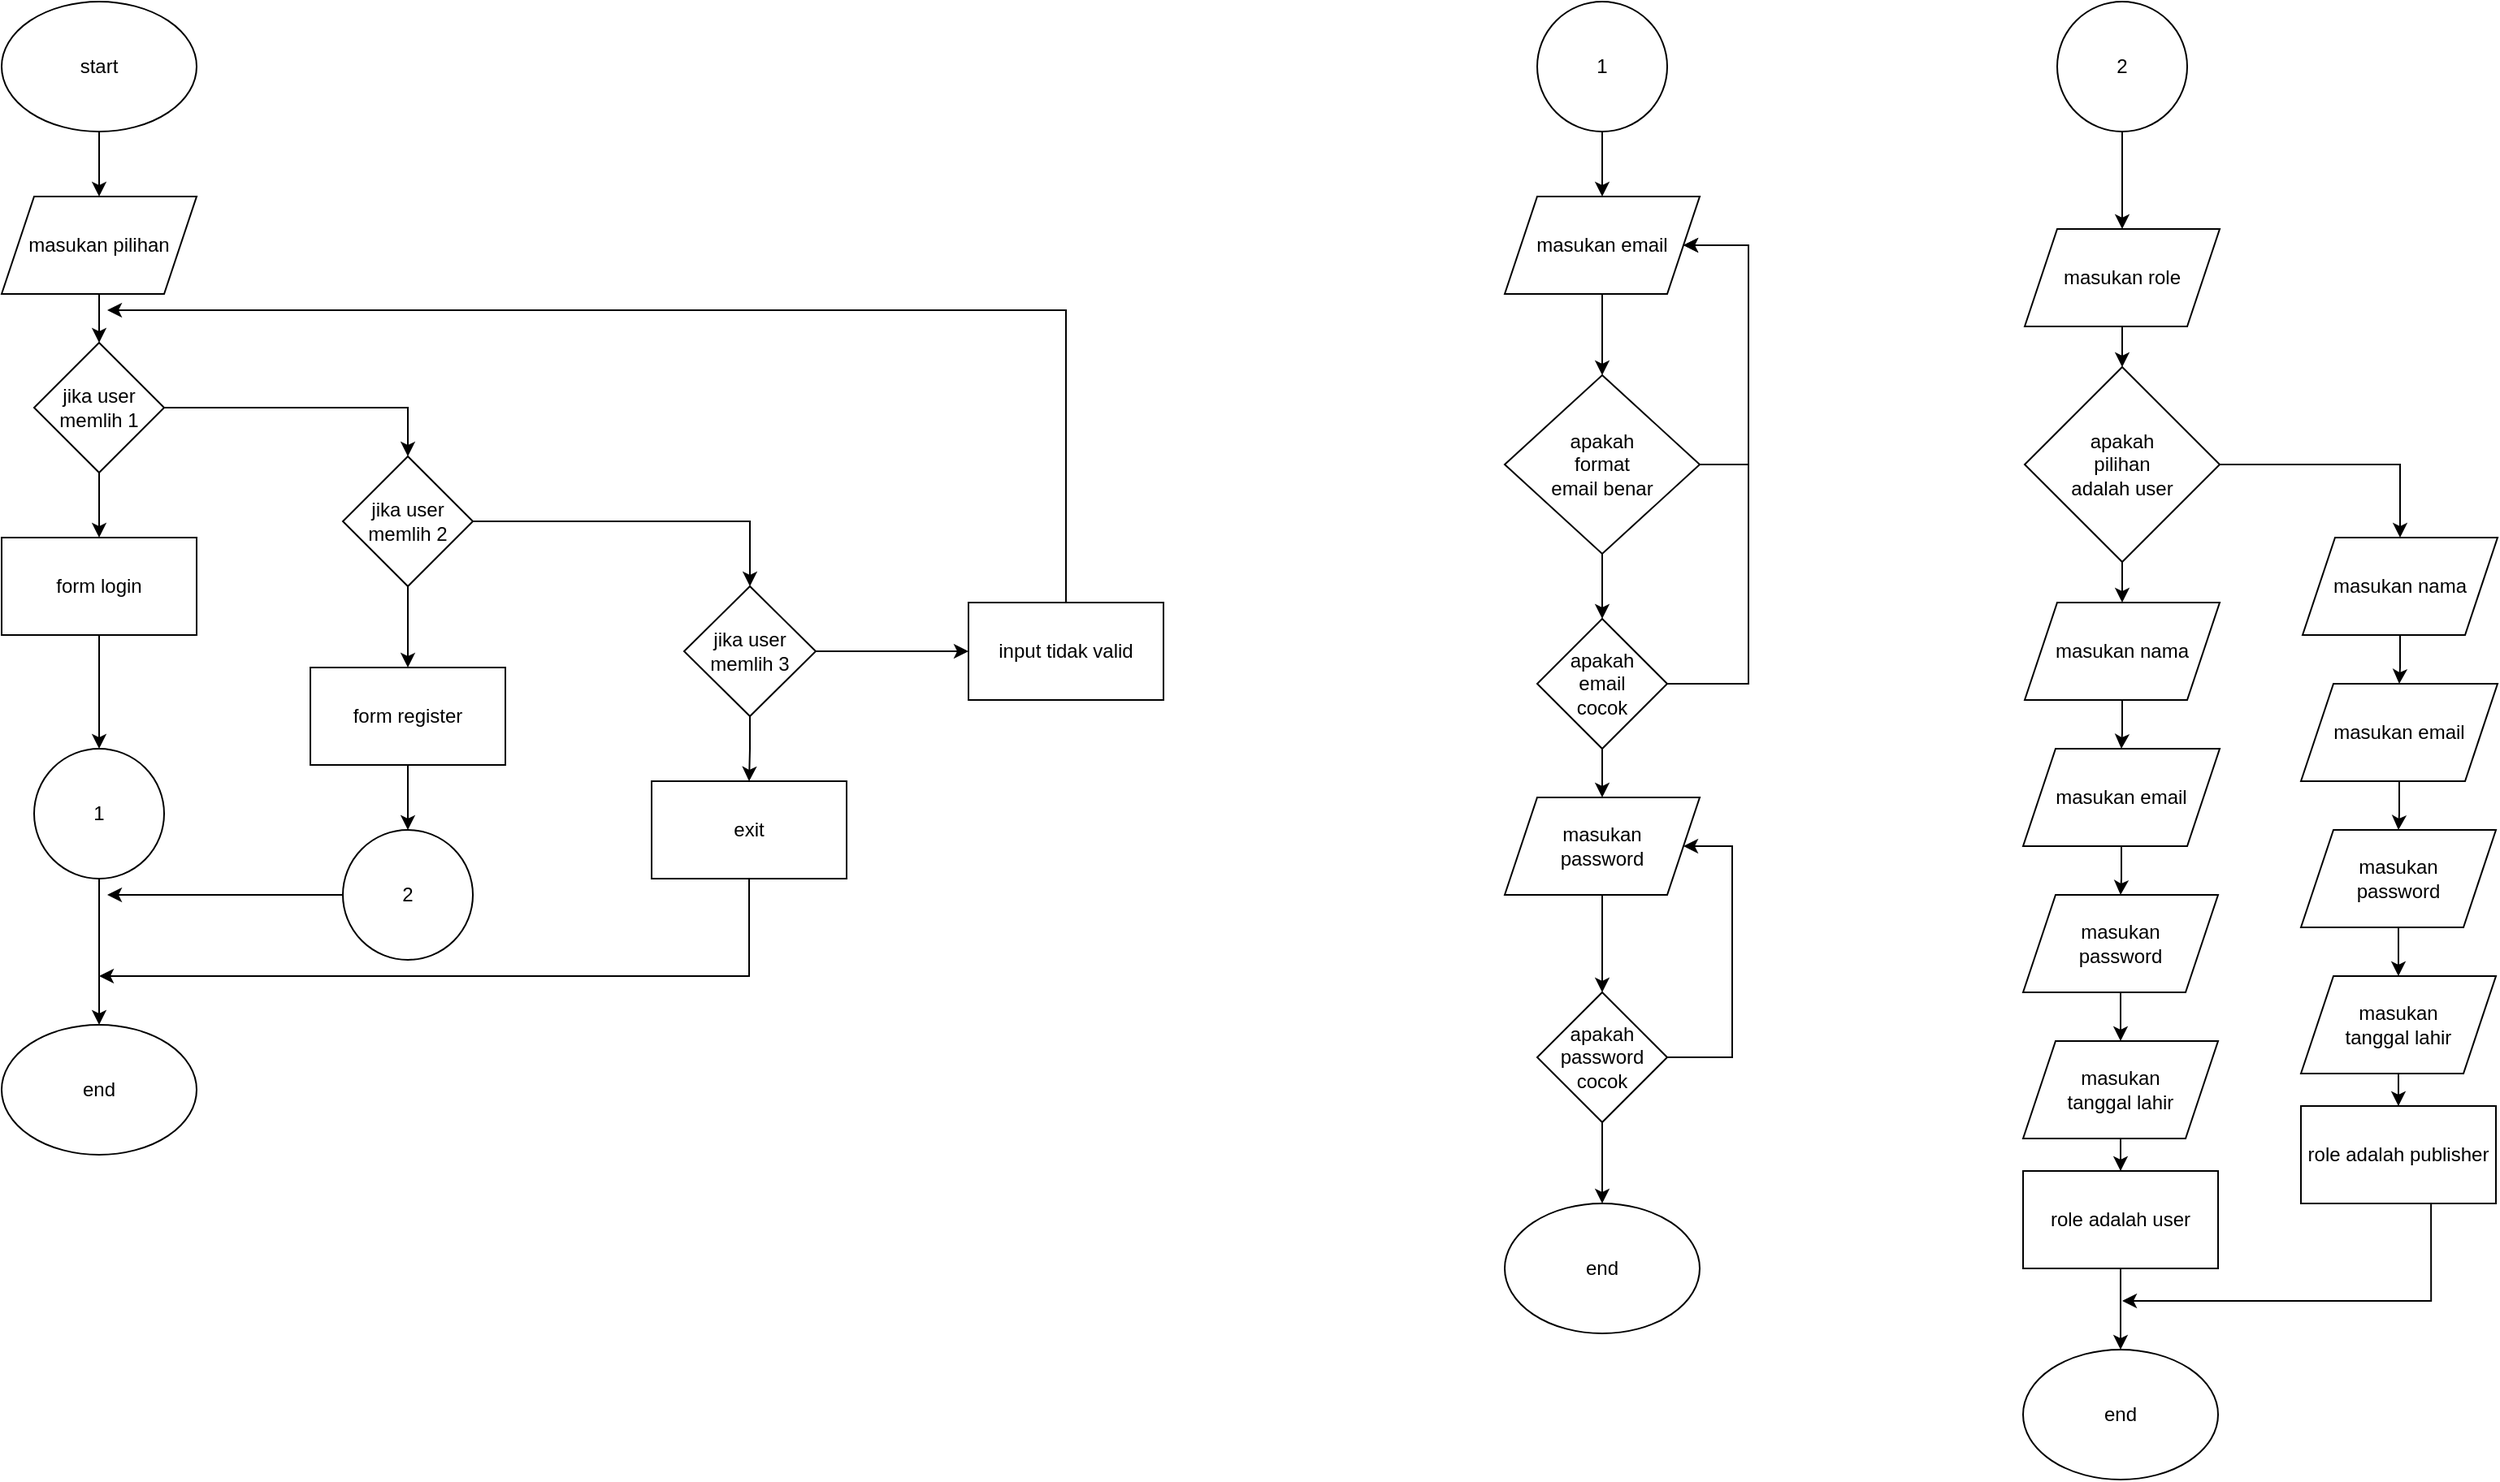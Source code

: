 <mxfile version="22.1.18" type="github">
  <diagram name="Halaman-1" id="ISQmBgXdDilXk5E5Z7M0">
    <mxGraphModel dx="1091" dy="572" grid="1" gridSize="10" guides="1" tooltips="1" connect="1" arrows="1" fold="1" page="1" pageScale="1" pageWidth="850" pageHeight="1100" math="0" shadow="0">
      <root>
        <mxCell id="0" />
        <mxCell id="1" parent="0" />
        <mxCell id="-qjQuMRM3rRMsk-8Ruoa-5" style="edgeStyle=orthogonalEdgeStyle;rounded=0;orthogonalLoop=1;jettySize=auto;html=1;" parent="1" source="-qjQuMRM3rRMsk-8Ruoa-1" target="-qjQuMRM3rRMsk-8Ruoa-4" edge="1">
          <mxGeometry relative="1" as="geometry" />
        </mxCell>
        <mxCell id="-qjQuMRM3rRMsk-8Ruoa-1" value="start" style="ellipse;whiteSpace=wrap;html=1;" parent="1" vertex="1">
          <mxGeometry x="365" y="20" width="120" height="80" as="geometry" />
        </mxCell>
        <mxCell id="-qjQuMRM3rRMsk-8Ruoa-9" style="edgeStyle=orthogonalEdgeStyle;rounded=0;orthogonalLoop=1;jettySize=auto;html=1;" parent="1" source="-qjQuMRM3rRMsk-8Ruoa-2" target="-qjQuMRM3rRMsk-8Ruoa-8" edge="1">
          <mxGeometry relative="1" as="geometry" />
        </mxCell>
        <mxCell id="-qjQuMRM3rRMsk-8Ruoa-15" style="edgeStyle=orthogonalEdgeStyle;rounded=0;orthogonalLoop=1;jettySize=auto;html=1;entryX=0.5;entryY=0;entryDx=0;entryDy=0;" parent="1" source="-qjQuMRM3rRMsk-8Ruoa-2" target="-qjQuMRM3rRMsk-8Ruoa-13" edge="1">
          <mxGeometry relative="1" as="geometry" />
        </mxCell>
        <mxCell id="-qjQuMRM3rRMsk-8Ruoa-2" value="jika user memlih 1" style="rhombus;whiteSpace=wrap;html=1;" parent="1" vertex="1">
          <mxGeometry x="385" y="230" width="80" height="80" as="geometry" />
        </mxCell>
        <mxCell id="-qjQuMRM3rRMsk-8Ruoa-6" style="edgeStyle=orthogonalEdgeStyle;rounded=0;orthogonalLoop=1;jettySize=auto;html=1;" parent="1" source="-qjQuMRM3rRMsk-8Ruoa-4" target="-qjQuMRM3rRMsk-8Ruoa-2" edge="1">
          <mxGeometry relative="1" as="geometry" />
        </mxCell>
        <mxCell id="-qjQuMRM3rRMsk-8Ruoa-4" value="masukan pilihan" style="shape=parallelogram;perimeter=parallelogramPerimeter;whiteSpace=wrap;html=1;fixedSize=1;" parent="1" vertex="1">
          <mxGeometry x="365" y="140" width="120" height="60" as="geometry" />
        </mxCell>
        <mxCell id="-qjQuMRM3rRMsk-8Ruoa-28" style="edgeStyle=orthogonalEdgeStyle;rounded=0;orthogonalLoop=1;jettySize=auto;html=1;entryX=0.5;entryY=0;entryDx=0;entryDy=0;" parent="1" source="-qjQuMRM3rRMsk-8Ruoa-8" target="-qjQuMRM3rRMsk-8Ruoa-27" edge="1">
          <mxGeometry relative="1" as="geometry" />
        </mxCell>
        <mxCell id="-qjQuMRM3rRMsk-8Ruoa-8" value="form login" style="rounded=0;whiteSpace=wrap;html=1;" parent="1" vertex="1">
          <mxGeometry x="365" y="350" width="120" height="60" as="geometry" />
        </mxCell>
        <mxCell id="-qjQuMRM3rRMsk-8Ruoa-31" style="edgeStyle=orthogonalEdgeStyle;rounded=0;orthogonalLoop=1;jettySize=auto;html=1;" parent="1" source="-qjQuMRM3rRMsk-8Ruoa-10" target="-qjQuMRM3rRMsk-8Ruoa-30" edge="1">
          <mxGeometry relative="1" as="geometry" />
        </mxCell>
        <mxCell id="-qjQuMRM3rRMsk-8Ruoa-10" value="form register" style="rounded=0;whiteSpace=wrap;html=1;" parent="1" vertex="1">
          <mxGeometry x="555" y="430" width="120" height="60" as="geometry" />
        </mxCell>
        <mxCell id="-qjQuMRM3rRMsk-8Ruoa-33" style="edgeStyle=orthogonalEdgeStyle;rounded=0;orthogonalLoop=1;jettySize=auto;html=1;exitX=0.5;exitY=1;exitDx=0;exitDy=0;" parent="1" source="-qjQuMRM3rRMsk-8Ruoa-11" edge="1">
          <mxGeometry relative="1" as="geometry">
            <mxPoint x="425" y="620" as="targetPoint" />
            <mxPoint x="855.0" y="560" as="sourcePoint" />
            <Array as="points">
              <mxPoint x="825" y="620" />
            </Array>
          </mxGeometry>
        </mxCell>
        <mxCell id="-qjQuMRM3rRMsk-8Ruoa-11" value="exit" style="rounded=0;whiteSpace=wrap;html=1;" parent="1" vertex="1">
          <mxGeometry x="765" y="500" width="120" height="60" as="geometry" />
        </mxCell>
        <mxCell id="-qjQuMRM3rRMsk-8Ruoa-26" style="edgeStyle=orthogonalEdgeStyle;rounded=0;orthogonalLoop=1;jettySize=auto;html=1;" parent="1" source="-qjQuMRM3rRMsk-8Ruoa-12" edge="1">
          <mxGeometry relative="1" as="geometry">
            <mxPoint x="430" y="210" as="targetPoint" />
            <Array as="points">
              <mxPoint x="1020" y="210" />
            </Array>
          </mxGeometry>
        </mxCell>
        <mxCell id="-qjQuMRM3rRMsk-8Ruoa-12" value="input tidak valid" style="rounded=0;whiteSpace=wrap;html=1;" parent="1" vertex="1">
          <mxGeometry x="960" y="390" width="120" height="60" as="geometry" />
        </mxCell>
        <mxCell id="-qjQuMRM3rRMsk-8Ruoa-16" style="edgeStyle=orthogonalEdgeStyle;rounded=0;orthogonalLoop=1;jettySize=auto;html=1;entryX=0.5;entryY=0;entryDx=0;entryDy=0;" parent="1" source="-qjQuMRM3rRMsk-8Ruoa-13" target="-qjQuMRM3rRMsk-8Ruoa-10" edge="1">
          <mxGeometry relative="1" as="geometry" />
        </mxCell>
        <mxCell id="-qjQuMRM3rRMsk-8Ruoa-17" style="edgeStyle=orthogonalEdgeStyle;rounded=0;orthogonalLoop=1;jettySize=auto;html=1;entryX=0.5;entryY=0;entryDx=0;entryDy=0;" parent="1" source="-qjQuMRM3rRMsk-8Ruoa-13" target="-qjQuMRM3rRMsk-8Ruoa-14" edge="1">
          <mxGeometry relative="1" as="geometry" />
        </mxCell>
        <mxCell id="-qjQuMRM3rRMsk-8Ruoa-13" value="jika user memlih 2" style="rhombus;whiteSpace=wrap;html=1;" parent="1" vertex="1">
          <mxGeometry x="575" y="300" width="80" height="80" as="geometry" />
        </mxCell>
        <mxCell id="-qjQuMRM3rRMsk-8Ruoa-18" style="edgeStyle=orthogonalEdgeStyle;rounded=0;orthogonalLoop=1;jettySize=auto;html=1;" parent="1" source="-qjQuMRM3rRMsk-8Ruoa-14" target="-qjQuMRM3rRMsk-8Ruoa-12" edge="1">
          <mxGeometry relative="1" as="geometry" />
        </mxCell>
        <mxCell id="-qjQuMRM3rRMsk-8Ruoa-19" style="edgeStyle=orthogonalEdgeStyle;rounded=0;orthogonalLoop=1;jettySize=auto;html=1;entryX=0.5;entryY=0;entryDx=0;entryDy=0;" parent="1" source="-qjQuMRM3rRMsk-8Ruoa-14" target="-qjQuMRM3rRMsk-8Ruoa-11" edge="1">
          <mxGeometry relative="1" as="geometry" />
        </mxCell>
        <mxCell id="-qjQuMRM3rRMsk-8Ruoa-14" value="jika user memlih 3" style="rhombus;whiteSpace=wrap;html=1;" parent="1" vertex="1">
          <mxGeometry x="785" y="380" width="81" height="80" as="geometry" />
        </mxCell>
        <mxCell id="-qjQuMRM3rRMsk-8Ruoa-20" value="end" style="ellipse;whiteSpace=wrap;html=1;" parent="1" vertex="1">
          <mxGeometry x="365" y="650" width="120" height="80" as="geometry" />
        </mxCell>
        <mxCell id="-qjQuMRM3rRMsk-8Ruoa-29" style="edgeStyle=orthogonalEdgeStyle;rounded=0;orthogonalLoop=1;jettySize=auto;html=1;" parent="1" source="-qjQuMRM3rRMsk-8Ruoa-27" target="-qjQuMRM3rRMsk-8Ruoa-20" edge="1">
          <mxGeometry relative="1" as="geometry" />
        </mxCell>
        <mxCell id="-qjQuMRM3rRMsk-8Ruoa-27" value="1" style="ellipse;whiteSpace=wrap;html=1;aspect=fixed;" parent="1" vertex="1">
          <mxGeometry x="385" y="480" width="80" height="80" as="geometry" />
        </mxCell>
        <mxCell id="-qjQuMRM3rRMsk-8Ruoa-32" style="edgeStyle=orthogonalEdgeStyle;rounded=0;orthogonalLoop=1;jettySize=auto;html=1;" parent="1" source="-qjQuMRM3rRMsk-8Ruoa-30" edge="1">
          <mxGeometry relative="1" as="geometry">
            <mxPoint x="430" y="570.0" as="targetPoint" />
          </mxGeometry>
        </mxCell>
        <mxCell id="-qjQuMRM3rRMsk-8Ruoa-30" value="2" style="ellipse;whiteSpace=wrap;html=1;aspect=fixed;" parent="1" vertex="1">
          <mxGeometry x="575" y="530" width="80" height="80" as="geometry" />
        </mxCell>
        <mxCell id="qj6eRVLFwsN512XqwuFE-3" style="edgeStyle=orthogonalEdgeStyle;rounded=0;orthogonalLoop=1;jettySize=auto;html=1;" edge="1" parent="1" source="qj6eRVLFwsN512XqwuFE-1" target="qj6eRVLFwsN512XqwuFE-2">
          <mxGeometry relative="1" as="geometry" />
        </mxCell>
        <mxCell id="qj6eRVLFwsN512XqwuFE-1" value="1" style="ellipse;whiteSpace=wrap;html=1;aspect=fixed;" vertex="1" parent="1">
          <mxGeometry x="1310" y="20" width="80" height="80" as="geometry" />
        </mxCell>
        <mxCell id="qj6eRVLFwsN512XqwuFE-9" style="edgeStyle=orthogonalEdgeStyle;rounded=0;orthogonalLoop=1;jettySize=auto;html=1;" edge="1" parent="1" source="qj6eRVLFwsN512XqwuFE-2" target="qj6eRVLFwsN512XqwuFE-8">
          <mxGeometry relative="1" as="geometry" />
        </mxCell>
        <mxCell id="qj6eRVLFwsN512XqwuFE-2" value="masukan email" style="shape=parallelogram;perimeter=parallelogramPerimeter;whiteSpace=wrap;html=1;fixedSize=1;" vertex="1" parent="1">
          <mxGeometry x="1290" y="140" width="120" height="60" as="geometry" />
        </mxCell>
        <mxCell id="qj6eRVLFwsN512XqwuFE-14" style="edgeStyle=orthogonalEdgeStyle;rounded=0;orthogonalLoop=1;jettySize=auto;html=1;entryX=0.5;entryY=0;entryDx=0;entryDy=0;" edge="1" parent="1" source="qj6eRVLFwsN512XqwuFE-8" target="qj6eRVLFwsN512XqwuFE-13">
          <mxGeometry relative="1" as="geometry" />
        </mxCell>
        <mxCell id="qj6eRVLFwsN512XqwuFE-15" style="edgeStyle=orthogonalEdgeStyle;rounded=0;orthogonalLoop=1;jettySize=auto;html=1;entryX=1;entryY=0.5;entryDx=0;entryDy=0;" edge="1" parent="1" source="qj6eRVLFwsN512XqwuFE-8" target="qj6eRVLFwsN512XqwuFE-2">
          <mxGeometry relative="1" as="geometry">
            <Array as="points">
              <mxPoint x="1440" y="305" />
              <mxPoint x="1440" y="170" />
            </Array>
          </mxGeometry>
        </mxCell>
        <mxCell id="qj6eRVLFwsN512XqwuFE-8" value="apakah &lt;br&gt;format &lt;br&gt;email benar" style="rhombus;whiteSpace=wrap;html=1;" vertex="1" parent="1">
          <mxGeometry x="1290" y="250" width="120" height="110" as="geometry" />
        </mxCell>
        <mxCell id="qj6eRVLFwsN512XqwuFE-17" style="edgeStyle=orthogonalEdgeStyle;rounded=0;orthogonalLoop=1;jettySize=auto;html=1;" edge="1" parent="1" source="qj6eRVLFwsN512XqwuFE-13" target="qj6eRVLFwsN512XqwuFE-16">
          <mxGeometry relative="1" as="geometry" />
        </mxCell>
        <mxCell id="qj6eRVLFwsN512XqwuFE-18" style="edgeStyle=orthogonalEdgeStyle;rounded=0;orthogonalLoop=1;jettySize=auto;html=1;entryX=1;entryY=0.5;entryDx=0;entryDy=0;" edge="1" parent="1" source="qj6eRVLFwsN512XqwuFE-13" target="qj6eRVLFwsN512XqwuFE-2">
          <mxGeometry relative="1" as="geometry">
            <Array as="points">
              <mxPoint x="1440" y="440" />
              <mxPoint x="1440" y="170" />
            </Array>
          </mxGeometry>
        </mxCell>
        <mxCell id="qj6eRVLFwsN512XqwuFE-13" value="apakah &lt;br&gt;email &lt;br&gt;cocok" style="rhombus;whiteSpace=wrap;html=1;" vertex="1" parent="1">
          <mxGeometry x="1310" y="400" width="80" height="80" as="geometry" />
        </mxCell>
        <mxCell id="qj6eRVLFwsN512XqwuFE-20" style="edgeStyle=orthogonalEdgeStyle;rounded=0;orthogonalLoop=1;jettySize=auto;html=1;" edge="1" parent="1" source="qj6eRVLFwsN512XqwuFE-16" target="qj6eRVLFwsN512XqwuFE-19">
          <mxGeometry relative="1" as="geometry" />
        </mxCell>
        <mxCell id="qj6eRVLFwsN512XqwuFE-16" value="masukan &lt;br&gt;password" style="shape=parallelogram;perimeter=parallelogramPerimeter;whiteSpace=wrap;html=1;fixedSize=1;" vertex="1" parent="1">
          <mxGeometry x="1290" y="510" width="120" height="60" as="geometry" />
        </mxCell>
        <mxCell id="qj6eRVLFwsN512XqwuFE-21" style="edgeStyle=orthogonalEdgeStyle;rounded=0;orthogonalLoop=1;jettySize=auto;html=1;entryX=1;entryY=0.5;entryDx=0;entryDy=0;" edge="1" parent="1" source="qj6eRVLFwsN512XqwuFE-19" target="qj6eRVLFwsN512XqwuFE-16">
          <mxGeometry relative="1" as="geometry">
            <Array as="points">
              <mxPoint x="1430" y="670" />
              <mxPoint x="1430" y="540" />
            </Array>
          </mxGeometry>
        </mxCell>
        <mxCell id="qj6eRVLFwsN512XqwuFE-23" style="edgeStyle=orthogonalEdgeStyle;rounded=0;orthogonalLoop=1;jettySize=auto;html=1;entryX=0.5;entryY=0;entryDx=0;entryDy=0;" edge="1" parent="1" source="qj6eRVLFwsN512XqwuFE-19" target="qj6eRVLFwsN512XqwuFE-22">
          <mxGeometry relative="1" as="geometry" />
        </mxCell>
        <mxCell id="qj6eRVLFwsN512XqwuFE-19" value="apakah &lt;br&gt;password&lt;br&gt;cocok" style="rhombus;whiteSpace=wrap;html=1;" vertex="1" parent="1">
          <mxGeometry x="1310" y="630" width="80" height="80" as="geometry" />
        </mxCell>
        <mxCell id="qj6eRVLFwsN512XqwuFE-22" value="end" style="ellipse;whiteSpace=wrap;html=1;" vertex="1" parent="1">
          <mxGeometry x="1290" y="760" width="120" height="80" as="geometry" />
        </mxCell>
        <mxCell id="qj6eRVLFwsN512XqwuFE-26" style="edgeStyle=orthogonalEdgeStyle;rounded=0;orthogonalLoop=1;jettySize=auto;html=1;entryX=0.5;entryY=0;entryDx=0;entryDy=0;" edge="1" parent="1" source="qj6eRVLFwsN512XqwuFE-24" target="qj6eRVLFwsN512XqwuFE-25">
          <mxGeometry relative="1" as="geometry" />
        </mxCell>
        <mxCell id="qj6eRVLFwsN512XqwuFE-24" value="2" style="ellipse;whiteSpace=wrap;html=1;aspect=fixed;" vertex="1" parent="1">
          <mxGeometry x="1630" y="20" width="80" height="80" as="geometry" />
        </mxCell>
        <mxCell id="qj6eRVLFwsN512XqwuFE-28" style="edgeStyle=orthogonalEdgeStyle;rounded=0;orthogonalLoop=1;jettySize=auto;html=1;" edge="1" parent="1" source="qj6eRVLFwsN512XqwuFE-25" target="qj6eRVLFwsN512XqwuFE-27">
          <mxGeometry relative="1" as="geometry" />
        </mxCell>
        <mxCell id="qj6eRVLFwsN512XqwuFE-25" value="masukan role" style="shape=parallelogram;perimeter=parallelogramPerimeter;whiteSpace=wrap;html=1;fixedSize=1;" vertex="1" parent="1">
          <mxGeometry x="1610" y="160" width="120" height="60" as="geometry" />
        </mxCell>
        <mxCell id="qj6eRVLFwsN512XqwuFE-33" style="edgeStyle=orthogonalEdgeStyle;rounded=0;orthogonalLoop=1;jettySize=auto;html=1;" edge="1" parent="1" source="qj6eRVLFwsN512XqwuFE-27" target="qj6eRVLFwsN512XqwuFE-29">
          <mxGeometry relative="1" as="geometry" />
        </mxCell>
        <mxCell id="qj6eRVLFwsN512XqwuFE-51" style="edgeStyle=orthogonalEdgeStyle;rounded=0;orthogonalLoop=1;jettySize=auto;html=1;entryX=0.5;entryY=0;entryDx=0;entryDy=0;" edge="1" parent="1" source="qj6eRVLFwsN512XqwuFE-27" target="qj6eRVLFwsN512XqwuFE-43">
          <mxGeometry relative="1" as="geometry" />
        </mxCell>
        <mxCell id="qj6eRVLFwsN512XqwuFE-27" value="apakah &lt;br&gt;pilihan &lt;br&gt;adalah user" style="rhombus;whiteSpace=wrap;html=1;" vertex="1" parent="1">
          <mxGeometry x="1610" y="245" width="120" height="120" as="geometry" />
        </mxCell>
        <mxCell id="qj6eRVLFwsN512XqwuFE-34" style="edgeStyle=orthogonalEdgeStyle;rounded=0;orthogonalLoop=1;jettySize=auto;html=1;" edge="1" parent="1" source="qj6eRVLFwsN512XqwuFE-29" target="qj6eRVLFwsN512XqwuFE-30">
          <mxGeometry relative="1" as="geometry" />
        </mxCell>
        <mxCell id="qj6eRVLFwsN512XqwuFE-29" value="masukan nama" style="shape=parallelogram;perimeter=parallelogramPerimeter;whiteSpace=wrap;html=1;fixedSize=1;" vertex="1" parent="1">
          <mxGeometry x="1610" y="390" width="120" height="60" as="geometry" />
        </mxCell>
        <mxCell id="qj6eRVLFwsN512XqwuFE-36" style="edgeStyle=orthogonalEdgeStyle;rounded=0;orthogonalLoop=1;jettySize=auto;html=1;" edge="1" parent="1" source="qj6eRVLFwsN512XqwuFE-30" target="qj6eRVLFwsN512XqwuFE-31">
          <mxGeometry relative="1" as="geometry" />
        </mxCell>
        <mxCell id="qj6eRVLFwsN512XqwuFE-30" value="masukan email" style="shape=parallelogram;perimeter=parallelogramPerimeter;whiteSpace=wrap;html=1;fixedSize=1;" vertex="1" parent="1">
          <mxGeometry x="1609" y="480" width="121" height="60" as="geometry" />
        </mxCell>
        <mxCell id="qj6eRVLFwsN512XqwuFE-37" style="edgeStyle=orthogonalEdgeStyle;rounded=0;orthogonalLoop=1;jettySize=auto;html=1;" edge="1" parent="1" source="qj6eRVLFwsN512XqwuFE-31" target="qj6eRVLFwsN512XqwuFE-32">
          <mxGeometry relative="1" as="geometry" />
        </mxCell>
        <mxCell id="qj6eRVLFwsN512XqwuFE-31" value="masukan &lt;br&gt;password" style="shape=parallelogram;perimeter=parallelogramPerimeter;whiteSpace=wrap;html=1;fixedSize=1;" vertex="1" parent="1">
          <mxGeometry x="1609" y="570" width="120" height="60" as="geometry" />
        </mxCell>
        <mxCell id="qj6eRVLFwsN512XqwuFE-39" style="edgeStyle=orthogonalEdgeStyle;rounded=0;orthogonalLoop=1;jettySize=auto;html=1;" edge="1" parent="1" source="qj6eRVLFwsN512XqwuFE-32" target="qj6eRVLFwsN512XqwuFE-38">
          <mxGeometry relative="1" as="geometry" />
        </mxCell>
        <mxCell id="qj6eRVLFwsN512XqwuFE-32" value="masukan &lt;br&gt;tanggal lahir" style="shape=parallelogram;perimeter=parallelogramPerimeter;whiteSpace=wrap;html=1;fixedSize=1;" vertex="1" parent="1">
          <mxGeometry x="1609" y="660" width="120" height="60" as="geometry" />
        </mxCell>
        <mxCell id="qj6eRVLFwsN512XqwuFE-41" style="edgeStyle=orthogonalEdgeStyle;rounded=0;orthogonalLoop=1;jettySize=auto;html=1;" edge="1" parent="1" source="qj6eRVLFwsN512XqwuFE-38" target="qj6eRVLFwsN512XqwuFE-40">
          <mxGeometry relative="1" as="geometry" />
        </mxCell>
        <mxCell id="qj6eRVLFwsN512XqwuFE-38" value="role adalah user" style="rounded=0;whiteSpace=wrap;html=1;" vertex="1" parent="1">
          <mxGeometry x="1609" y="740" width="120" height="60" as="geometry" />
        </mxCell>
        <mxCell id="qj6eRVLFwsN512XqwuFE-40" value="end" style="ellipse;whiteSpace=wrap;html=1;" vertex="1" parent="1">
          <mxGeometry x="1609" y="850" width="120" height="80" as="geometry" />
        </mxCell>
        <mxCell id="qj6eRVLFwsN512XqwuFE-42" style="edgeStyle=orthogonalEdgeStyle;rounded=0;orthogonalLoop=1;jettySize=auto;html=1;" edge="1" source="qj6eRVLFwsN512XqwuFE-43" target="qj6eRVLFwsN512XqwuFE-45" parent="1">
          <mxGeometry relative="1" as="geometry" />
        </mxCell>
        <mxCell id="qj6eRVLFwsN512XqwuFE-43" value="masukan nama" style="shape=parallelogram;perimeter=parallelogramPerimeter;whiteSpace=wrap;html=1;fixedSize=1;" vertex="1" parent="1">
          <mxGeometry x="1781" y="350" width="120" height="60" as="geometry" />
        </mxCell>
        <mxCell id="qj6eRVLFwsN512XqwuFE-44" style="edgeStyle=orthogonalEdgeStyle;rounded=0;orthogonalLoop=1;jettySize=auto;html=1;" edge="1" source="qj6eRVLFwsN512XqwuFE-45" target="qj6eRVLFwsN512XqwuFE-47" parent="1">
          <mxGeometry relative="1" as="geometry" />
        </mxCell>
        <mxCell id="qj6eRVLFwsN512XqwuFE-45" value="masukan email" style="shape=parallelogram;perimeter=parallelogramPerimeter;whiteSpace=wrap;html=1;fixedSize=1;" vertex="1" parent="1">
          <mxGeometry x="1780" y="440" width="121" height="60" as="geometry" />
        </mxCell>
        <mxCell id="qj6eRVLFwsN512XqwuFE-46" style="edgeStyle=orthogonalEdgeStyle;rounded=0;orthogonalLoop=1;jettySize=auto;html=1;" edge="1" source="qj6eRVLFwsN512XqwuFE-47" target="qj6eRVLFwsN512XqwuFE-49" parent="1">
          <mxGeometry relative="1" as="geometry" />
        </mxCell>
        <mxCell id="qj6eRVLFwsN512XqwuFE-47" value="masukan &lt;br&gt;password" style="shape=parallelogram;perimeter=parallelogramPerimeter;whiteSpace=wrap;html=1;fixedSize=1;" vertex="1" parent="1">
          <mxGeometry x="1780" y="530" width="120" height="60" as="geometry" />
        </mxCell>
        <mxCell id="qj6eRVLFwsN512XqwuFE-48" style="edgeStyle=orthogonalEdgeStyle;rounded=0;orthogonalLoop=1;jettySize=auto;html=1;" edge="1" source="qj6eRVLFwsN512XqwuFE-49" target="qj6eRVLFwsN512XqwuFE-50" parent="1">
          <mxGeometry relative="1" as="geometry" />
        </mxCell>
        <mxCell id="qj6eRVLFwsN512XqwuFE-49" value="masukan &lt;br&gt;tanggal lahir" style="shape=parallelogram;perimeter=parallelogramPerimeter;whiteSpace=wrap;html=1;fixedSize=1;" vertex="1" parent="1">
          <mxGeometry x="1780" y="620" width="120" height="60" as="geometry" />
        </mxCell>
        <mxCell id="qj6eRVLFwsN512XqwuFE-52" style="edgeStyle=orthogonalEdgeStyle;rounded=0;orthogonalLoop=1;jettySize=auto;html=1;" edge="1" parent="1">
          <mxGeometry relative="1" as="geometry">
            <mxPoint x="1670" y="820" as="targetPoint" />
            <mxPoint x="1860.053" y="760" as="sourcePoint" />
            <Array as="points">
              <mxPoint x="1860" y="820" />
              <mxPoint x="1690" y="820" />
            </Array>
          </mxGeometry>
        </mxCell>
        <mxCell id="qj6eRVLFwsN512XqwuFE-50" value="role adalah publisher" style="rounded=0;whiteSpace=wrap;html=1;" vertex="1" parent="1">
          <mxGeometry x="1780" y="700" width="120" height="60" as="geometry" />
        </mxCell>
      </root>
    </mxGraphModel>
  </diagram>
</mxfile>
